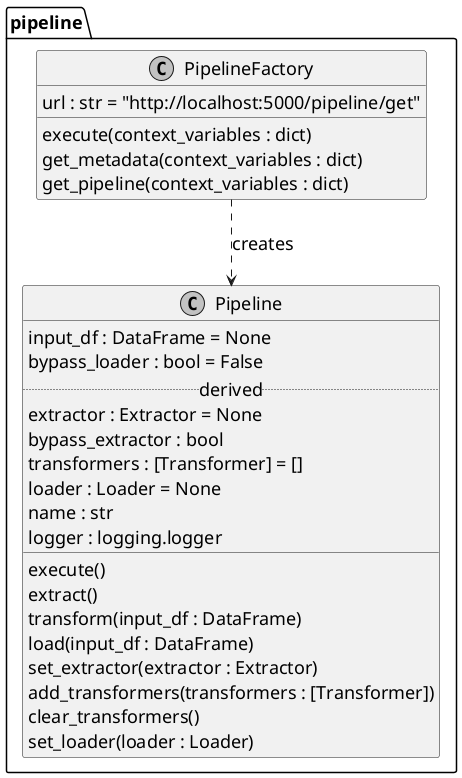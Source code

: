 @startuml

skinparam monochrome true
skinparam defaultFontname Bitstream Vera Sans Mono
skinparam defaultFontSize 18


' left to right direction

  namespace pipeline {

    class Pipeline {
      input_df : DataFrame = None
      bypass_loader : bool = False
      .. derived ..
      extractor : Extractor = None
      bypass_extractor : bool
      transformers : [Transformer] = []
      loader : Loader = None
      name : str
      logger : logging.logger
      __
      execute()
      extract()
      transform(input_df : DataFrame)
      load(input_df : DataFrame)
      set_extractor(extractor : Extractor)
      add_transformers(transformers : [Transformer])
      clear_transformers()
      set_loader(loader : Loader)
    }

    class PipelineFactory {
      url : str = "http://localhost:5000/pipeline/get"
      __
      execute(context_variables : dict)
      get_metadata(context_variables : dict)
      get_pipeline(context_variables : dict)
    }

    PipelineFactory ..> Pipeline : "creates"

 @enduml
